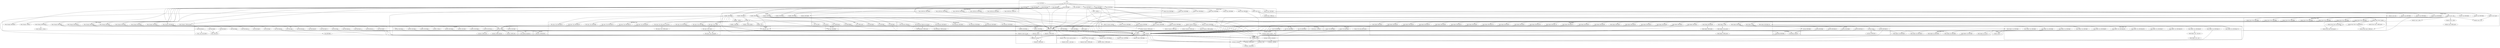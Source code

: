 digraph {
graph [overlap=false]
subgraph cluster_Advent_Days_Day5 {
	label="Advent::Days::Day5";
	"Advent::Days::Day5::BEGIN@7";
	"Advent::Days::Day5::BEGIN@4";
	"Advent::Days::Day5::bitCompare";
	"Advent::Days::Day5::BEGIN@5";
	"Advent::Days::Day5::BEGIN@8";
	"Advent::Days::Day5::runDay";
	"Advent::Days::Day5::processItem";
	"Advent::Days::Day5::BEGIN@9";
	"Advent::Days::Day5::BEGIN@3";
	"Advent::Days::Day5::CORE:sort";
	"Advent::Days::Day5::CORE:match";
	"Advent::Days::Day5::BEGIN@6";
	"Advent::Days::Day5::createMapArray";
}
subgraph cluster_warnings {
	label="warnings";
	"warnings::_bits";
	"warnings::register_categories";
	"warnings::CORE:match";
	"warnings::import";
	"warnings::_mkMask";
	"warnings::unimport";
	"warnings::_expand_bits";
}
subgraph cluster_Exporter {
	label="Exporter";
	"Exporter::CORE:match";
	"Exporter::BEGIN@4";
	"Exporter::import";
	"Exporter::export_ok_tags";
	"Exporter::as_heavy";
	"Exporter::export";
	"Exporter::BEGIN@3";
	"Exporter::CORE:subst";
}
subgraph cluster_XSLoader {
	label="XSLoader";
	"XSLoader::load";
}
subgraph cluster_Math_BigInt_Lib {
	label="Math::BigInt::Lib";
	"Math::BigInt::Lib::import";
	"Math::BigInt::Lib::BEGIN@10";
	"Math::BigInt::Lib::BEGIN@16";
	"Math::BigInt::Lib::BEGIN@5";
	"Math::BigInt::Lib::BEGIN@4";
	"Math::BigInt::Lib::BEGIN@3";
}
subgraph cluster_File_Spec {
	label="File::Spec";
	"File::Spec::BEGIN@3";
}
subgraph cluster_Carp {
	label="Carp";
	"Carp::BEGIN@95";
	"Carp::BEGIN@744";
	"Carp::BEGIN@188";
	"Carp::_univ_mod_loaded";
	"Carp::BEGIN@169";
	"Carp::BEGIN@73";
	"Carp::BEGIN@574";
	"Carp::BEGIN@296";
	"Carp::_fetch_sub";
	"Carp::BEGIN@137";
	"Carp::BEGIN@5";
	"Carp::BEGIN@730";
	"Carp::BEGIN@3";
	"Carp::BEGIN@49";
	"Carp::BEGIN@61";
	"Carp::BEGIN@6";
	"Carp::BEGIN@751";
	"Carp::BEGIN@256";
	"Carp::BEGIN@4";
	"Carp::BEGIN@1";
}
subgraph cluster_overload {
	label="overload";
	"overload::BEGIN@102";
	"overload::BEGIN@3";
	"overload::BEGIN@113";
	"overload::BEGIN@143";
	"overload::OVERLOAD";
	"overload::BEGIN@4";
	"overload::import";
	"overload::BEGIN@84";
}
subgraph cluster_File_Spec_Unix {
	label="File::Spec::Unix";
	"File::Spec::Unix::BEGIN@124";
	"File::Spec::Unix::BEGIN@115";
	"File::Spec::Unix::CORE:match";
	"File::Spec::Unix::catdir";
	"File::Spec::Unix::BEGIN@3";
	"File::Spec::Unix::BEGIN@209";
	"File::Spec::Unix::file_name_is_absolute";
	"File::Spec::Unix::canonpath";
	"File::Spec::Unix::BEGIN@167";
	"File::Spec::Unix::BEGIN@231";
	"File::Spec::Unix::BEGIN@133";
	"File::Spec::Unix::catfile";
	"File::Spec::Unix::BEGIN@4";
}
subgraph cluster_Math_BigInt_Calc {
	label="Math::BigInt::Calc";
	"Math::BigInt::Calc::_new";
	"Math::BigInt::Calc::BEGIN@1718";
	"Math::BigInt::Calc::BEGIN@8";
	"Math::BigInt::Calc::BEGIN@2032";
	"Math::BigInt::Calc::BEGIN@200";
	"Math::BigInt::Calc::BEGIN@517";
	"Math::BigInt::Calc::BEGIN@2058";
	"Math::BigInt::Calc::BEGIN@4";
	"Math::BigInt::Calc::BEGIN@2093";
	"Math::BigInt::Calc::BEGIN@7";
	"Math::BigInt::Calc::BEGIN@116";
	"Math::BigInt::Calc::_base_len";
	"Math::BigInt::Calc::BEGIN@5";
	"Math::BigInt::Calc::BEGIN@3";
	"Math::BigInt::Calc::BEGIN@639";
}
subgraph cluster_overloading {
	label="overloading";
	"overloading::unimport";
	"overloading::BEGIN@2";
}
subgraph cluster_FindBin {
	label="FindBin";
	"FindBin::CORE:ftfile";
	"FindBin::BEGIN@167";
	"FindBin::BEGIN@85";
	"FindBin::__ANON__";
	"FindBin::BEGIN@86";
	"FindBin::BEGIN@80";
	"FindBin::BEGIN@84";
	"FindBin::CORE:readlink";
	"FindBin::cwd2";
	"FindBin::init";
	"FindBin::BEGIN@79";
	"FindBin::BEGIN@82";
}
subgraph cluster_File_Basename {
	label="File::Basename";
	"File::Basename::CORE:regcomp";
	"File::Basename::BEGIN@51";
	"File::Basename::BEGIN@42";
	"File::Basename::CORE:match";
	"File::Basename::BEGIN@50";
	"File::Basename::fileparse";
	"File::Basename::BEGIN@52";
	"File::Basename::fileparse_set_fstype";
	"File::Basename::BEGIN@371";
}
subgraph cluster_Advent_Days {
	label="Advent::Days";
	"Advent::Days::BEGIN@3";
	"Advent::Days::BEGIN@4";
	"Advent::Days::BEGIN@5";
	"Advent::Days::run";
	"Advent::Days::CORE:say";
	"Advent::Days::BEGIN@7";
	"Advent::Days::BEGIN@6";
	"Advent::Days::BEGIN@10";
	"Advent::Days::BEGIN@8";
}
subgraph cluster_Cwd {
	label="Cwd";
	"Cwd::CORE:match";
	"Cwd::BEGIN@41";
	"Cwd::getcwd";
	"Cwd::BEGIN@3";
	"Cwd::BEGIN@2";
	"Cwd::abs_path";
	"Cwd::CORE:fteexec";
	"Cwd::BEGIN@644";
}
subgraph cluster_mro {
	label="mro";
	"mro::method_changed_in";
}
subgraph cluster_Term_ANSIColor {
	label="Term::ANSIColor";
	"Term::ANSIColor::CORE:sort";
	"Term::ANSIColor::BEGIN@22";
	"Term::ANSIColor::BEGIN@24";
	"Term::ANSIColor::BEGIN@43";
	"Term::ANSIColor::BEGIN@23";
	"Term::ANSIColor::BEGIN@28";
}
subgraph cluster_strict {
	label="strict";
	"strict::unimport";
	"strict::import";
}
subgraph cluster_List_Util {
	label="List::Util";
	"List::Util::BEGIN@10";
	"List::Util::BEGIN@35";
	"List::Util::BEGIN@9";
}
subgraph cluster_Internals {
	label="Internals";
	"Internals::SvREADONLY";
}
subgraph cluster_UNIVERSAL {
	label="UNIVERSAL";
	"UNIVERSAL::VERSION";
}
subgraph cluster_bytes {
	label="bytes";
	"bytes::import";
	"bytes::BEGIN@4";
	"bytes::BEGIN@3";
}
subgraph cluster_constant {
	label="constant";
	"constant::CORE:match";
	"constant::import";
	"constant::BEGIN@141";
	"constant::CORE:regcomp";
	"constant::BEGIN@90";
	"constant::BEGIN@3";
	"constant::BEGIN@24";
	"constant::CORE:subst";
	"constant::BEGIN@4";
	"constant::BEGIN@40";
	"constant::BEGIN@65";
	"constant::BEGIN@2";
	"constant::CORE:qr";
}
subgraph cluster_warnings_register {
	label="warnings::register";
	"warnings::register::import";
}
subgraph cluster_Math_BigInt {
	label="Math::BigInt";
	"Math::BigInt::STORE";
	"Math::BigInt::BEGIN@349";
	"Math::BigInt::BEGIN@520";
	"Math::BigInt::import";
	"Math::BigInt::BEGIN@289";
	"Math::BigInt::BEGIN@23";
	"Math::BigInt::BEGIN@260";
	"Math::BigInt::BEGIN@3622";
	"Math::BigInt::BEGIN@498";
	"Math::BigInt::BEGIN@329";
	"Math::BigInt::BEGIN@19";
	"Math::BigInt::BEGIN@395";
	"Math::BigInt::BEGIN@21";
	"Math::BigInt::BEGIN@4738";
	"Math::BigInt::BEGIN@24";
	"Math::BigInt::BEGIN@5128";
	"Math::BigInt::BEGIN@284";
	"Math::BigInt::BEGIN@20";
	"Math::BigInt::BEGIN@1085";
	"Math::BigInt::BEGIN@1150";
	"Math::BigInt::TIESCALAR";
	"Math::BigInt::CORE:match";
	"Math::BigInt::BEGIN@5075";
	"Math::BigInt::round_mode";
	"Math::BigInt::BEGIN@334";
	"Math::BigInt::BEGIN@48";
	"Math::BigInt::BEGIN@296";
	"Math::BigInt::BEGIN@309";
	"Math::BigInt::BEGIN@432";
}
subgraph cluster_Scalar_Util {
	label="Scalar::Util";
	"Scalar::Util::looks_like_number";
	"Scalar::Util::BEGIN@9";
	"Scalar::Util::BEGIN@10";
}
subgraph cluster_Advent_Common {
	label="Advent::Common";
	"Advent::Common::getArgs";
	"Advent::Common::getLines";
	"Advent::Common::BEGIN@3";
	"Advent::Common::CORE:close";
	"Advent::Common::BEGIN@7";
	"Advent::Common::BEGIN@4";
	"Advent::Common::BEGIN@6";
	"Advent::Common::CORE:match";
	"Advent::Common::CORE:readline";
	"Advent::Common::BEGIN@5";
	"Advent::Common::CORE:open";
}
subgraph cluster_main {
	label="main";
	"main::BEGIN@2";
	"main::BEGIN@9";
	"main::BEGIN@14";
	"main::BEGIN@1";
	"main::BEGIN@4";
	"main::BEGIN@13";
	"main::__ANON__";
	"main::BEGIN@7";
	"main::NULL";
	"main::BEGIN@5";
	"main::BEGIN@3";
	"main::RUNTIME";
}
subgraph cluster_Data_Dumper {
	label="Data::Dumper";
	"Data::Dumper::BEGIN@13";
	"Data::Dumper::BEGIN@259";
	"Data::Dumper::BEGIN@556";
	"Data::Dumper::BEGIN@23";
	"Data::Dumper::_vstring";
	"Data::Dumper::BEGIN@21";
	"Data::Dumper::BEGIN@20";
	"Data::Dumper::BEGIN@12";
	"Data::Dumper::CORE:regcomp";
	"Data::Dumper::CORE:qr";
	"Data::Dumper::BEGIN@17";
	"Data::Dumper::BEGIN@769";
	"Data::Dumper::BEGIN@32";
}
subgraph cluster_Module_Load {
	label="Module::Load";
	"Module::Load::_load";
	"Module::Load::_to_file";
	"Module::Load::BEGIN@5";
	"Module::Load::BEGIN@14";
	"Module::Load::BEGIN@89";
	"Module::Load::BEGIN@4";
	"Module::Load::_is_file";
	"Module::Load::_who";
	"Module::Load::load";
	"Module::Load::CORE:match";
	"Module::Load::import";
	"Module::Load::BEGIN@3";
}
subgraph cluster_integer {
	label="integer";
	"integer::import";
}
subgraph cluster_Exporter_Heavy {
	label="Exporter::Heavy";
	"Exporter::Heavy::heavy_export";
	"Exporter::Heavy::CORE:subst";
	"Exporter::Heavy::BEGIN@4";
	"Exporter::Heavy::CORE:match";
	"Exporter::Heavy::heavy_export_ok_tags";
	"Exporter::Heavy::BEGIN@3";
	"Exporter::Heavy::BEGIN@202";
	"Exporter::Heavy::_push_tags";
}
"main::BEGIN@4" -> "Data::Dumper::CORE:regcomp";
"FindBin::BEGIN@85" -> "File::Basename::BEGIN@42";
"Math::BigInt::import" -> "Math::BigInt::Calc::BEGIN@639";
"FindBin::init" -> "FindBin::CORE:ftfile";
"Math::BigInt::Calc::BEGIN@8" -> "Math::BigInt::Lib::BEGIN@16";
"main::BEGIN@4" -> "Data::Dumper::BEGIN@32";
"main::NULL" -> "main::BEGIN@9";
"Module::Load::_load" -> "Advent::Days::Day5::BEGIN@4";
"main::RUNTIME" -> "Advent::Common::getArgs";
"Math::BigInt::import" -> "Math::BigInt::Calc::BEGIN@116";
"Advent::Days::Day5::BEGIN@7" -> "Math::BigInt::BEGIN@309";
"Advent::Days::Day5::BEGIN@7" -> "Math::BigInt::BEGIN@48";
"Data::Dumper::BEGIN@20" -> "constant::BEGIN@40";
"Math::BigInt::Calc::BEGIN@2032" -> "integer::import";
"Math::BigInt::Calc::BEGIN@639" -> "integer::import";
"Math::BigInt::Calc::BEGIN@2093" -> "integer::import";
"Math::BigInt::Calc::BEGIN@517" -> "integer::import";
"Math::BigInt::Calc::BEGIN@2058" -> "integer::import";
"FindBin::BEGIN@84" -> "Cwd::BEGIN@3";
"Module::Load::_load" -> "Advent::Days::Day5::BEGIN@9";
"Advent::Days::Day5::runDay" -> "Advent::Days::Day5::processItem";
"Advent::Days::Day5::processItem" -> "Advent::Days::Day5::processItem";
"Exporter::as_heavy" -> "Exporter::Heavy::BEGIN@3";
"Advent::Common::getLines" -> "Advent::Common::CORE:close";
"FindBin::BEGIN@86" -> "File::Spec::BEGIN@3";
"overload::import" -> "overload::OVERLOAD";
"main::NULL" -> "main::BEGIN@2";
"Advent::Days::Day5::BEGIN@7" -> "Math::BigInt::BEGIN@284";
"Math::BigInt::BEGIN@24" -> "Scalar::Util::BEGIN@10";
"File::Spec::Unix::catfile" -> "File::Spec::Unix::canonpath";
"File::Spec::Unix::catdir" -> "File::Spec::Unix::canonpath";
"FindBin::BEGIN@167" -> "FindBin::init";
"FindBin::BEGIN@86" -> "File::Spec::Unix::BEGIN@209";
"Advent::Days::Day5::BEGIN@7" -> "Math::BigInt::BEGIN@19";
"File::Spec::Unix::file_name_is_absolute" -> "File::Spec::Unix::CORE:match";
"Data::Dumper::BEGIN@20" -> "constant::BEGIN@65";
"Data::Dumper::BEGIN@20" -> "constant::BEGIN@2";
"main::BEGIN@7" -> "FindBin::BEGIN@84";
"Advent::Days::Day5::BEGIN@7" -> "Math::BigInt::BEGIN@289";
"Data::Dumper::BEGIN@769" -> "bytes::import";
"main::BEGIN@4" -> "Data::Dumper::BEGIN@13";
"Data::Dumper::BEGIN@23" -> "Exporter::BEGIN@3";
"constant::import" -> "constant::CORE:regcomp";
"Advent::Days::Day5::BEGIN@7" -> "Math::BigInt::STORE";
"Math::BigInt::Lib::BEGIN@16" -> "overload::import";
"Math::BigInt::BEGIN@48" -> "overload::import";
"Math::BigInt::import" -> "Math::BigInt::Calc::BEGIN@2058";
"constant::import" -> "mro::method_changed_in";
"Data::Dumper::BEGIN@23" -> "Carp::BEGIN@256";
"Math::BigInt::BEGIN@24" -> "List::Util::BEGIN@35";
"Data::Dumper::BEGIN@23" -> "Carp::BEGIN@188";
"Math::BigInt::Calc::BEGIN@200" -> "Math::BigInt::Calc::_base_len";
"main::BEGIN@4" -> "Data::Dumper::BEGIN@769";
"Exporter::import" -> "Exporter::export";
"FindBin::BEGIN@86" -> "File::Spec::Unix::BEGIN@124";
"Math::BigInt::BEGIN@24" -> "List::Util::BEGIN@10";
"Math::BigInt::BEGIN@48" -> "overload::BEGIN@4";
"Advent::Days::Day5::BEGIN@7" -> "Math::BigInt::BEGIN@5075";
"Advent::Days::Day5::BEGIN@7" -> "Math::BigInt::BEGIN@1085";
"Exporter::import" -> "Exporter::Heavy::heavy_export";
"main::BEGIN@7" -> "FindBin::BEGIN@86";
"warnings::_bits" -> "warnings::_expand_bits";
"warnings::unimport" -> "warnings::_expand_bits";
"Data::Dumper::BEGIN@23" -> "Carp::BEGIN@751";
"warnings::import" -> "warnings::_bits";
"main::BEGIN@13" -> "Advent::Common::BEGIN@3";
"main::BEGIN@14" -> "Advent::Days::BEGIN@10";
"Exporter::as_heavy" -> "Exporter::Heavy::BEGIN@4";
"Carp::BEGIN@73" -> "Carp::_fetch_sub";
"Carp::BEGIN@61" -> "Carp::_fetch_sub";
"Carp::BEGIN@137" -> "Carp::_fetch_sub";
"Advent::Days::BEGIN@7" -> "Module::Load::import";
"Data::Dumper::BEGIN@23" -> "Carp::BEGIN@3";
"Math::BigInt::Lib::BEGIN@10" -> "Exporter::import";
"main::BEGIN@7" -> "Exporter::import";
"Math::BigInt::Calc::BEGIN@7" -> "Exporter::import";
"FindBin::BEGIN@85" -> "Exporter::import";
"main::BEGIN@4" -> "Exporter::import";
"Advent::Days::Day5::BEGIN@8" -> "Exporter::import";
"Advent::Common::BEGIN@6" -> "Exporter::import";
"Advent::Common::BEGIN@7" -> "Exporter::import";
"main::BEGIN@5" -> "Exporter::import";
"FindBin::BEGIN@84" -> "Exporter::import";
"Advent::Days::Day5::BEGIN@9" -> "Exporter::import";
"Math::BigInt::BEGIN@23" -> "Exporter::import";
"main::BEGIN@14" -> "Exporter::import";
"Cwd::BEGIN@3" -> "Exporter::import";
"FindBin::BEGIN@82" -> "Exporter::import";
"Advent::Days::BEGIN@6" -> "Exporter::import";
"Advent::Days::Day5::BEGIN@6" -> "Exporter::import";
"Term::ANSIColor::BEGIN@28" -> "Exporter::import";
"Advent::Days::BEGIN@10" -> "Exporter::import";
"Math::BigInt::BEGIN@24" -> "Exporter::import";
"Advent::Days::BEGIN@8" -> "Exporter::import";
"Math::BigInt::BEGIN@48" -> "overload::BEGIN@3";
"Data::Dumper::BEGIN@23" -> "Carp::BEGIN@137";
"main::BEGIN@5" -> "Term::ANSIColor::CORE:sort";
"main::BEGIN@7" -> "FindBin::BEGIN@85";
"FindBin::BEGIN@86" -> "FindBin::__ANON__";
"Advent::Days::Day5::BEGIN@7" -> "Math::BigInt::BEGIN@520";
"Data::Dumper::BEGIN@23" -> "Exporter::BEGIN@4";
"main::BEGIN@4" -> "Data::Dumper::CORE:qr";
"Module::Load::_is_file" -> "Module::Load::CORE:match";
"main::NULL" -> "main::BEGIN@14";
"Term::ANSIColor::BEGIN@43" -> "Exporter::Heavy::heavy_export_ok_tags";
"Data::Dumper::BEGIN@769" -> "bytes::BEGIN@3";
"Math::BigInt::BEGIN@48" -> "overload::BEGIN@113";
"main::BEGIN@5" -> "Term::ANSIColor::BEGIN@22";
"FindBin::BEGIN@86" -> "File::Spec::Unix::BEGIN@133";
"FindBin::BEGIN@86" -> "File::Spec::Unix::BEGIN@231";
"Term::ANSIColor::BEGIN@43" -> "Exporter::export_ok_tags";
"Advent::Common::getLines" -> "Advent::Common::CORE:readline";
"Advent::Days::Day5::BEGIN@7" -> "Math::BigInt::BEGIN@5128";
"FindBin::init" -> "Cwd::abs_path";
"main::BEGIN@4" -> "Data::Dumper::BEGIN@12";
"Carp::BEGIN@137" -> "Carp::_univ_mod_loaded";
"main::BEGIN@14" -> "Advent::Days::BEGIN@8";
"Advent::Days::Day5::BEGIN@7" -> "Math::BigInt::BEGIN@260";
"Exporter::export" -> "Exporter::as_heavy";
"Exporter::export_ok_tags" -> "Exporter::as_heavy";
"constant::BEGIN@24" -> "Internals::SvREADONLY";
"constant::import" -> "Internals::SvREADONLY";
"Exporter::import" -> "Exporter::CORE:match";
"main::NULL" -> "main::BEGIN@5";
"Module::Load::_load" -> "Advent::Days::Day5::BEGIN@8";
"main::BEGIN@13" -> "Advent::Common::BEGIN@6";
"Advent::Common::getArgs" -> "Advent::Common::CORE:match";
"Math::BigInt::BEGIN@48" -> "overload::BEGIN@143";
"Advent::Days::BEGIN@7" -> "Module::Load::BEGIN@89";
"overload::BEGIN@113" -> "overloading::unimport";
"Carp::BEGIN@1" -> "overloading::unimport";
"overload::BEGIN@84" -> "overloading::unimport";
"FindBin::cwd2" -> "Cwd::getcwd";
"Advent::Days::Day5::BEGIN@7" -> "Math::BigInt::BEGIN@432";
"main::BEGIN@4" -> "Data::Dumper::BEGIN@20";
"Math::BigInt::import" -> "Math::BigInt::Calc::BEGIN@3";
"FindBin::BEGIN@85" -> "File::Basename::BEGIN@52";
"Advent::Days::Day5::createMapArray" -> "Advent::Days::Day5::CORE:sort";
"Advent::Days::Day5::runDay" -> "Advent::Days::Day5::CORE:sort";
"Module::Load::_load" -> "Advent::Days::Day5::BEGIN@3";
"Advent::Days::run" -> "Advent::Days::Day5::runDay";
"Data::Dumper::BEGIN@23" -> "Carp::BEGIN@49";
"FindBin::BEGIN@84" -> "Cwd::BEGIN@2";
"Advent::Days::Day5::BEGIN@7" -> "Math::BigInt::BEGIN@1150";
"main::NULL" -> "main::BEGIN@1";
"Advent::Days::Day5::BEGIN@7" -> "Math::BigInt::BEGIN@20";
"Math::BigInt::import" -> "Math::BigInt::Calc::BEGIN@8";
"main::NULL" -> "main::BEGIN@4";
"Exporter::as_heavy" -> "Exporter::CORE:subst";
"Exporter::import" -> "Exporter::CORE:subst";
"FindBin::BEGIN@84" -> "Cwd::CORE:match";
"Math::BigInt::import" -> "Math::BigInt::Calc::BEGIN@7";
"Data::Dumper::BEGIN@20" -> "constant::BEGIN@4";
"Data::Dumper::BEGIN@23" -> "Carp::BEGIN@744";
"overload::BEGIN@4" -> "strict::unimport";
"Math::BigInt::BEGIN@334" -> "strict::unimport";
"constant::BEGIN@40" -> "strict::unimport";
"Math::BigInt::BEGIN@296" -> "strict::unimport";
"Math::BigInt::BEGIN@309" -> "strict::unimport";
"Exporter::BEGIN@4" -> "strict::unimport";
"Carp::BEGIN@188" -> "strict::unimport";
"List::Util::BEGIN@35" -> "strict::unimport";
"Math::BigInt::BEGIN@432" -> "strict::unimport";
"Carp::BEGIN@751" -> "strict::unimport";
"Math::BigInt::BEGIN@284" -> "strict::unimport";
"constant::BEGIN@90" -> "strict::unimport";
"Math::BigInt::BEGIN@1085" -> "strict::unimport";
"Math::BigInt::BEGIN@1150" -> "strict::unimport";
"Cwd::BEGIN@644" -> "strict::unimport";
"Math::BigInt::BEGIN@5075" -> "strict::unimport";
"Carp::BEGIN@730" -> "strict::unimport";
"Math::BigInt::BEGIN@289" -> "strict::unimport";
"constant::BEGIN@65" -> "strict::unimport";
"Exporter::Heavy::BEGIN@4" -> "strict::unimport";
"Math::BigInt::BEGIN@3622" -> "strict::unimport";
"Math::BigInt::BEGIN@498" -> "strict::unimport";
"Math::BigInt::BEGIN@329" -> "strict::unimport";
"Math::BigInt::BEGIN@395" -> "strict::unimport";
"Math::BigInt::BEGIN@4738" -> "strict::unimport";
"Carp::BEGIN@256" -> "strict::unimport";
"File::Spec::Unix::BEGIN@167" -> "strict::unimport";
"Module::Load::BEGIN@89" -> "strict::unimport";
"Module::Load::BEGIN@14" -> "strict::unimport";
"Math::BigInt::BEGIN@520" -> "strict::unimport";
"Math::BigInt::BEGIN@349" -> "strict::unimport";
"constant::BEGIN@141" -> "strict::unimport";
"Advent::Days::Day5::BEGIN@7" -> "Math::BigInt::BEGIN@21";
"main::BEGIN@7" -> "FindBin::BEGIN@82";
"Advent::Days::Day5::BEGIN@7" -> "Math::BigInt::BEGIN@498";
"Advent::Days::Day5::runDay" -> "Advent::Days::Day5::CORE:match";
"constant::BEGIN@4" -> "warnings::register::import";
"overload::BEGIN@143" -> "warnings::register::import";
"main::BEGIN@14" -> "Advent::Days::BEGIN@7";
"Math::BigInt::Calc::_base_len" -> "Math::BigInt::Calc::_new";
"Advent::Days::Day5::createMapArray" -> "Scalar::Util::looks_like_number";
"Math::BigInt::Calc::BEGIN@8" -> "Math::BigInt::Lib::BEGIN@5";
"Advent::Days::Day5::processItem" -> "Advent::Days::Day5::bitCompare";
"Advent::Days::Day5::runDay" -> "Advent::Days::Day5::bitCompare";
"Math::BigInt::import" -> "Math::BigInt::Calc::BEGIN@4";
"main::BEGIN@4" -> "Data::Dumper::BEGIN@21";
"Math::BigInt::import" -> "Math::BigInt::Calc::BEGIN@517";
"Module::Load::_load" -> "Module::Load::_who";
"Module::Load::import" -> "Module::Load::_who";
"Advent::Days::Day5::BEGIN@7" -> "Math::BigInt::BEGIN@334";
"FindBin::BEGIN@86" -> "File::Spec::Unix::BEGIN@115";
"Math::BigInt::BEGIN@5128" -> "warnings::unimport";
"Carp::BEGIN@744" -> "warnings::unimport";
"Exporter::Heavy::BEGIN@202" -> "warnings::unimport";
"Data::Dumper::BEGIN@556" -> "warnings::unimport";
"overload::BEGIN@102" -> "warnings::unimport";
"Carp::BEGIN@6" -> "warnings::unimport";
"Math::BigInt::Calc::BEGIN@116" -> "warnings::unimport";
"Math::BigInt::BEGIN@24" -> "UNIVERSAL::VERSION";
"Advent::Days::BEGIN@7" -> "Module::Load::BEGIN@3";
"Data::Dumper::BEGIN@259" -> "constant::import";
"Data::Dumper::BEGIN@20" -> "constant::import";
"File::Spec::Unix::BEGIN@209" -> "constant::import";
"File::Spec::Unix::BEGIN@124" -> "constant::import";
"Math::BigInt::Calc::BEGIN@1718" -> "constant::import";
"File::Spec::Unix::BEGIN@115" -> "constant::import";
"File::Spec::Unix::BEGIN@231" -> "constant::import";
"File::Spec::Unix::BEGIN@133" -> "constant::import";
"Data::Dumper::BEGIN@21" -> "constant::import";
"Data::Dumper::BEGIN@23" -> "Carp::BEGIN@61";
"FindBin::init" -> "File::Basename::fileparse";
"main::BEGIN@5" -> "Term::ANSIColor::BEGIN@43";
"FindBin::BEGIN@85" -> "File::Basename::BEGIN@50";
"Math::BigInt::Calc::BEGIN@8" -> "Math::BigInt::Lib::BEGIN@10";
"main::BEGIN@14" -> "Advent::Days::BEGIN@4";
"Math::BigInt::Calc::BEGIN@8" -> "Math::BigInt::Lib::BEGIN@3";
"Advent::Days::Day5::BEGIN@7" -> "Math::BigInt::BEGIN@24";
"Advent::Days::Day5::runDay" -> "Advent::Days::Day5::createMapArray";
"warnings::register::import" -> "warnings::register_categories";
"main::RUNTIME" -> "Advent::Days::run";
"FindBin::BEGIN@85" -> "File::Basename::BEGIN@51";
"Advent::Days::Day5::BEGIN@7" -> "Math::BigInt::BEGIN@3622";
"warnings::register_categories" -> "warnings::_mkMask";
"Advent::Days::run" -> "Module::Load::load";
"FindBin::BEGIN@85" -> "File::Basename::BEGIN@371";
"Advent::Days::run" -> "Module::Load::_load";
"main::BEGIN@13" -> "Advent::Common::BEGIN@4";
"main::BEGIN@4" -> "Data::Dumper::BEGIN@556";
"Advent::Days::BEGIN@7" -> "Module::Load::BEGIN@5";
"Math::BigInt::Calc::BEGIN@8" -> "Math::BigInt::Lib::import";
"FindBin::BEGIN@86" -> "File::Spec::Unix::BEGIN@167";
"constant::import" -> "constant::CORE:subst";
"main::NULL" -> "main::BEGIN@7";
"Module::Load::_load" -> "Advent::Days::Day5::BEGIN@7";
"Advent::Days::Day5::runDay" -> "Advent::Common::getLines";
"main::BEGIN@5" -> "Term::ANSIColor::BEGIN@28";
"Math::BigInt::import" -> "Math::BigInt::Calc::BEGIN@5";
"FindBin::BEGIN@86" -> "File::Spec::Unix::BEGIN@3";
"Math::BigInt::STORE" -> "Math::BigInt::round_mode";
"Exporter::as_heavy" -> "Exporter::Heavy::BEGIN@202";
"main::BEGIN@7" -> "FindBin::BEGIN@167";
"Data::Dumper::BEGIN@20" -> "constant::CORE:qr";
"main::NULL" -> "main::BEGIN@13";
"constant::import" -> "constant::CORE:match";
"main::BEGIN@13" -> "Advent::Common::BEGIN@7";
"Data::Dumper::BEGIN@769" -> "bytes::BEGIN@4";
"Module::Load::_load" -> "Module::Load::_to_file";
"Advent::Common::getLines" -> "Advent::Common::CORE:open";
"Math::BigInt::import" -> "Math::BigInt::Calc::BEGIN@2093";
"Data::Dumper::BEGIN@23" -> "Carp::BEGIN@95";
"Math::BigInt::Calc::BEGIN@8" -> "Math::BigInt::Lib::BEGIN@4";
"Data::Dumper::BEGIN@32" -> "XSLoader::load";
"FindBin::BEGIN@84" -> "XSLoader::load";
"Math::BigInt::BEGIN@24" -> "XSLoader::load";
"Math::BigInt::Calc::BEGIN@4" -> "strict::import";
"Carp::BEGIN@4" -> "strict::import";
"Exporter::BEGIN@3" -> "strict::import";
"overload::BEGIN@3" -> "strict::import";
"Math::BigInt::Lib::BEGIN@4" -> "strict::import";
"Data::Dumper::BEGIN@12" -> "strict::import";
"Advent::Common::BEGIN@5" -> "strict::import";
"Advent::Days::BEGIN@4" -> "strict::import";
"File::Basename::BEGIN@50" -> "strict::import";
"constant::BEGIN@3" -> "strict::import";
"Math::BigInt::BEGIN@20" -> "strict::import";
"Advent::Days::Day5::BEGIN@5" -> "strict::import";
"FindBin::BEGIN@79" -> "strict::import";
"List::Util::BEGIN@9" -> "strict::import";
"File::Spec::BEGIN@3" -> "strict::import";
"Cwd::BEGIN@2" -> "strict::import";
"main::BEGIN@3" -> "strict::import";
"Exporter::Heavy::BEGIN@3" -> "strict::import";
"bytes::BEGIN@3" -> "strict::import";
"Module::Load::BEGIN@3" -> "strict::import";
"Scalar::Util::BEGIN@9" -> "strict::import";
"Term::ANSIColor::BEGIN@23" -> "strict::import";
"File::Spec::Unix::BEGIN@3" -> "strict::import";
"main::BEGIN@14" -> "Advent::Days::BEGIN@3";
"Advent::Days::Day5::BEGIN@7" -> "Math::BigInt::BEGIN@23";
"FindBin::BEGIN@84" -> "Cwd::BEGIN@41";
"main::BEGIN@4" -> "Data::Dumper::BEGIN@23";
"warnings::import" -> "warnings::CORE:match";
"main::BEGIN@2" -> "warnings::CORE:match";
"Advent::Days::Day5::BEGIN@7" -> "Math::BigInt::import";
"Module::Load::_to_file" -> "File::Spec::Unix::catfile";
"FindBin::init" -> "File::Spec::Unix::catfile";
"Data::Dumper::BEGIN@23" -> "Carp::BEGIN@4";
"Advent::Days::Day5::BEGIN@7" -> "Math::BigInt::BEGIN@349";
"Math::BigInt::import" -> "Math::BigInt::Calc::BEGIN@1718";
"Carp::BEGIN@169" -> "Carp::BEGIN@1";
"Advent::Days::BEGIN@7" -> "Module::Load::BEGIN@14";
"Data::Dumper::BEGIN@20" -> "constant::BEGIN@24";
"Advent::Days::BEGIN@7" -> "Module::Load::BEGIN@4";
"FindBin::BEGIN@85" -> "File::Basename::fileparse_set_fstype";
"FindBin::init" -> "File::Spec::Unix::file_name_is_absolute";
"Module::Load::_load" -> "Module::Load::_is_file";
"File::Basename::fileparse_set_fstype" -> "File::Basename::CORE:regcomp";
"FindBin::init" -> "FindBin::CORE:readlink";
"FindBin::BEGIN@84" -> "Cwd::CORE:fteexec";
"Advent::Days::Day5::BEGIN@7" -> "Math::BigInt::BEGIN@296";
"Data::Dumper::BEGIN@23" -> "Carp::BEGIN@574";
"Data::Dumper::BEGIN@23" -> "Carp::BEGIN@73";
"Data::Dumper::BEGIN@23" -> "Carp::BEGIN@169";
"Math::BigInt::BEGIN@48" -> "overload::BEGIN@84";
"Data::Dumper::BEGIN@23" -> "Carp::BEGIN@730";
"Data::Dumper::BEGIN@23" -> "Carp::BEGIN@5";
"FindBin::init" -> "FindBin::cwd2";
"Math::BigInt::round_mode" -> "Math::BigInt::CORE:match";
"Math::BigInt::BEGIN@260" -> "Math::BigInt::TIESCALAR";
"Data::Dumper::BEGIN@259" -> "Data::Dumper::_vstring";
"Data::Dumper::BEGIN@20" -> "constant::BEGIN@90";
"Math::BigInt::import" -> "Math::BigInt::Calc::BEGIN@2032";
"Math::BigInt::import" -> "Math::BigInt::Calc::BEGIN@200";
"main::BEGIN@13" -> "Advent::Common::BEGIN@5";
"main::BEGIN@13" -> "main::__ANON__";
"Advent::Days::Day5::BEGIN@7" -> "Math::BigInt::BEGIN@4738";
"File::Basename::fileparse" -> "File::Basename::CORE:match";
"File::Basename::fileparse_set_fstype" -> "File::Basename::CORE:match";
"Advent::Days::Day5::BEGIN@7" -> "Math::BigInt::BEGIN@395";
"Advent::Days::Day5::BEGIN@7" -> "Math::BigInt::BEGIN@329";
"main::BEGIN@14" -> "Advent::Days::BEGIN@6";
"Module::Load::_load" -> "Advent::Days::Day5::BEGIN@6";
"main::BEGIN@4" -> "Data::Dumper::BEGIN@17";
"Data::Dumper::BEGIN@23" -> "Carp::BEGIN@296";
"main::BEGIN@4" -> "Data::Dumper::BEGIN@259";
"Data::Dumper::BEGIN@20" -> "constant::BEGIN@141";
"FindBin::BEGIN@86" -> "File::Spec::Unix::BEGIN@4";
"Math::BigInt::Calc::BEGIN@5" -> "warnings::import";
"Math::BigInt::BEGIN@21" -> "warnings::import";
"FindBin::BEGIN@80" -> "warnings::import";
"File::Basename::BEGIN@52" -> "warnings::import";
"List::Util::BEGIN@10" -> "warnings::import";
"bytes::BEGIN@4" -> "warnings::import";
"Advent::Days::BEGIN@5" -> "warnings::import";
"Carp::BEGIN@5" -> "warnings::import";
"Advent::Common::BEGIN@4" -> "warnings::import";
"Data::Dumper::BEGIN@13" -> "warnings::import";
"overloading::BEGIN@2" -> "warnings::import";
"Scalar::Util::BEGIN@10" -> "warnings::import";
"Advent::Days::Day5::BEGIN@4" -> "warnings::import";
"Module::Load::BEGIN@4" -> "warnings::import";
"main::BEGIN@2" -> "warnings::import";
"Math::BigInt::Lib::BEGIN@5" -> "warnings::import";
"Term::ANSIColor::BEGIN@24" -> "warnings::import";
"Exporter::Heavy::heavy_export" -> "Exporter::Heavy::CORE:subst";
"Exporter::Heavy::heavy_export" -> "Exporter::Heavy::CORE:match";
"Math::BigInt::BEGIN@48" -> "overload::BEGIN@102";
"File::Spec::Unix::catfile" -> "File::Spec::Unix::catdir";
"Exporter::Heavy::heavy_export_ok_tags" -> "Exporter::Heavy::_push_tags";
"main::BEGIN@5" -> "Term::ANSIColor::BEGIN@23";
"Math::BigInt::BEGIN@24" -> "Scalar::Util::BEGIN@9";
"main::BEGIN@7" -> "FindBin::BEGIN@80";
"Carp::BEGIN@169" -> "overloading::BEGIN@2";
"main::NULL" -> "main::BEGIN@3";
"Data::Dumper::BEGIN@23" -> "Carp::BEGIN@6";
"FindBin::BEGIN@84" -> "Cwd::BEGIN@644";
"main::BEGIN@14" -> "Advent::Days::BEGIN@5";
"Advent::Days::run" -> "Advent::Days::CORE:say";
"Math::BigInt::BEGIN@24" -> "List::Util::BEGIN@9";
"main::BEGIN@7" -> "FindBin::BEGIN@79";
"Module::Load::_load" -> "Advent::Days::Day5::BEGIN@5";
"main::BEGIN@5" -> "Term::ANSIColor::BEGIN@24";
"Data::Dumper::BEGIN@20" -> "constant::BEGIN@3";
}
